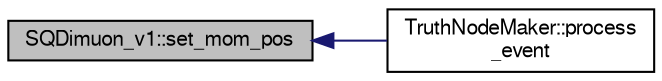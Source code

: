 digraph "SQDimuon_v1::set_mom_pos"
{
  bgcolor="transparent";
  edge [fontname="FreeSans",fontsize="10",labelfontname="FreeSans",labelfontsize="10"];
  node [fontname="FreeSans",fontsize="10",shape=record];
  rankdir="LR";
  Node1 [label="SQDimuon_v1::set_mom_pos",height=0.2,width=0.4,color="black", fillcolor="grey75", style="filled" fontcolor="black"];
  Node1 -> Node2 [dir="back",color="midnightblue",fontsize="10",style="solid",fontname="FreeSans"];
  Node2 [label="TruthNodeMaker::process\l_event",height=0.2,width=0.4,color="black",URL="$dd/d44/classTruthNodeMaker.html#a8796cc20f6e90d66179b114adc4d6397"];
}
